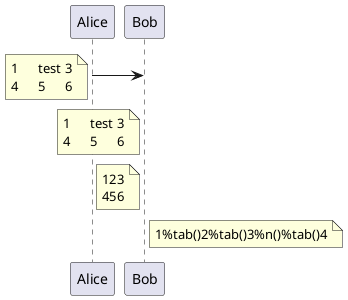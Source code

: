 {
  "sha1": "cn4nqztpjzqr0n0oa0gnwgt4kr3lnn7",
  "insertion": {
    "when": "2024-06-01T09:03:01.743Z",
    "user": "plantuml@gmail.com"
  }
}
@startuml

Alice -> Bob
note left
  1	test	3
  4	5	6
end note
note left of Bob
  1	test	3
  4	5	6
end note
note left of Bob
123
456
end note

note right of Bob : 1%tab()2%tab()3%n()%tab()4

@enduml  
